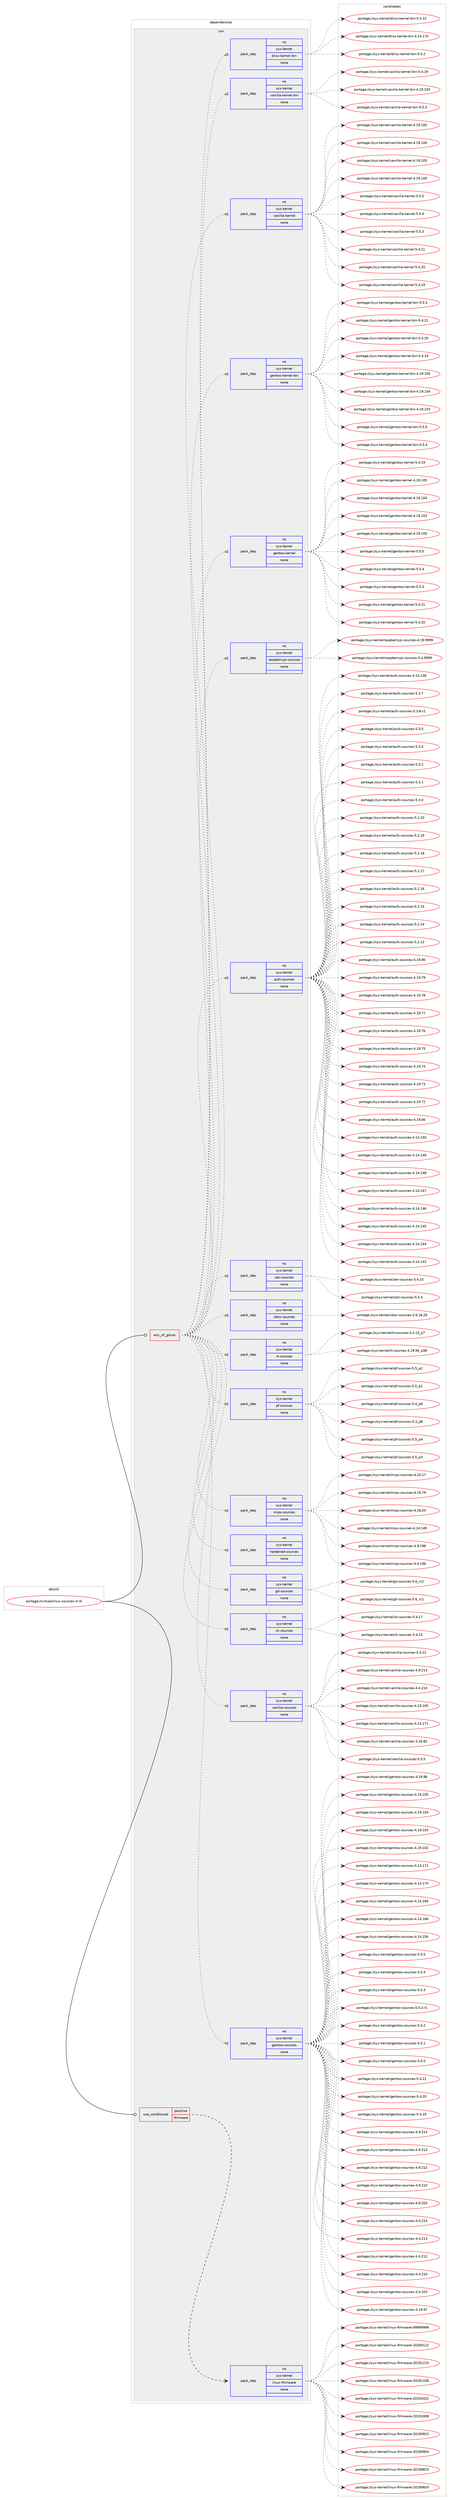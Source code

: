 digraph prolog {

# *************
# Graph options
# *************

newrank=true;
concentrate=true;
compound=true;
graph [rankdir=LR,fontname=Helvetica,fontsize=10,ranksep=1.5];#, ranksep=2.5, nodesep=0.2];
edge  [arrowhead=vee];
node  [fontname=Helvetica,fontsize=10];

# **********
# The ebuild
# **********

subgraph cluster_leftcol {
color=gray;
rank=same;
label=<<i>ebuild</i>>;
id [label="portage://virtual/linux-sources-3-r4", color=red, width=4, href="../virtual/linux-sources-3-r4.svg"];
}

# ****************
# The dependencies
# ****************

subgraph cluster_midcol {
color=gray;
label=<<i>dependencies</i>>;
subgraph cluster_compile {
fillcolor="#eeeeee";
style=filled;
label=<<i>compile</i>>;
}
subgraph cluster_compileandrun {
fillcolor="#eeeeee";
style=filled;
label=<<i>compile and run</i>>;
}
subgraph cluster_run {
fillcolor="#eeeeee";
style=filled;
label=<<i>run</i>>;
subgraph any616 {
dependency27497 [label=<<TABLE BORDER="0" CELLBORDER="1" CELLSPACING="0" CELLPADDING="4"><TR><TD CELLPADDING="10">any_of_group</TD></TR></TABLE>>, shape=none, color=red];subgraph pack22198 {
dependency27498 [label=<<TABLE BORDER="0" CELLBORDER="1" CELLSPACING="0" CELLPADDING="4" WIDTH="220"><TR><TD ROWSPAN="6" CELLPADDING="30">pack_dep</TD></TR><TR><TD WIDTH="110">no</TD></TR><TR><TD>sys-kernel</TD></TR><TR><TD>gentoo-sources</TD></TR><TR><TD>none</TD></TR><TR><TD></TD></TR></TABLE>>, shape=none, color=blue];
}
dependency27497:e -> dependency27498:w [weight=20,style="dotted",arrowhead="oinv"];
subgraph pack22199 {
dependency27499 [label=<<TABLE BORDER="0" CELLBORDER="1" CELLSPACING="0" CELLPADDING="4" WIDTH="220"><TR><TD ROWSPAN="6" CELLPADDING="30">pack_dep</TD></TR><TR><TD WIDTH="110">no</TD></TR><TR><TD>sys-kernel</TD></TR><TR><TD>vanilla-sources</TD></TR><TR><TD>none</TD></TR><TR><TD></TD></TR></TABLE>>, shape=none, color=blue];
}
dependency27497:e -> dependency27499:w [weight=20,style="dotted",arrowhead="oinv"];
subgraph pack22200 {
dependency27500 [label=<<TABLE BORDER="0" CELLBORDER="1" CELLSPACING="0" CELLPADDING="4" WIDTH="220"><TR><TD ROWSPAN="6" CELLPADDING="30">pack_dep</TD></TR><TR><TD WIDTH="110">no</TD></TR><TR><TD>sys-kernel</TD></TR><TR><TD>ck-sources</TD></TR><TR><TD>none</TD></TR><TR><TD></TD></TR></TABLE>>, shape=none, color=blue];
}
dependency27497:e -> dependency27500:w [weight=20,style="dotted",arrowhead="oinv"];
subgraph pack22201 {
dependency27501 [label=<<TABLE BORDER="0" CELLBORDER="1" CELLSPACING="0" CELLPADDING="4" WIDTH="220"><TR><TD ROWSPAN="6" CELLPADDING="30">pack_dep</TD></TR><TR><TD WIDTH="110">no</TD></TR><TR><TD>sys-kernel</TD></TR><TR><TD>git-sources</TD></TR><TR><TD>none</TD></TR><TR><TD></TD></TR></TABLE>>, shape=none, color=blue];
}
dependency27497:e -> dependency27501:w [weight=20,style="dotted",arrowhead="oinv"];
subgraph pack22202 {
dependency27502 [label=<<TABLE BORDER="0" CELLBORDER="1" CELLSPACING="0" CELLPADDING="4" WIDTH="220"><TR><TD ROWSPAN="6" CELLPADDING="30">pack_dep</TD></TR><TR><TD WIDTH="110">no</TD></TR><TR><TD>sys-kernel</TD></TR><TR><TD>hardened-sources</TD></TR><TR><TD>none</TD></TR><TR><TD></TD></TR></TABLE>>, shape=none, color=blue];
}
dependency27497:e -> dependency27502:w [weight=20,style="dotted",arrowhead="oinv"];
subgraph pack22203 {
dependency27503 [label=<<TABLE BORDER="0" CELLBORDER="1" CELLSPACING="0" CELLPADDING="4" WIDTH="220"><TR><TD ROWSPAN="6" CELLPADDING="30">pack_dep</TD></TR><TR><TD WIDTH="110">no</TD></TR><TR><TD>sys-kernel</TD></TR><TR><TD>mips-sources</TD></TR><TR><TD>none</TD></TR><TR><TD></TD></TR></TABLE>>, shape=none, color=blue];
}
dependency27497:e -> dependency27503:w [weight=20,style="dotted",arrowhead="oinv"];
subgraph pack22204 {
dependency27504 [label=<<TABLE BORDER="0" CELLBORDER="1" CELLSPACING="0" CELLPADDING="4" WIDTH="220"><TR><TD ROWSPAN="6" CELLPADDING="30">pack_dep</TD></TR><TR><TD WIDTH="110">no</TD></TR><TR><TD>sys-kernel</TD></TR><TR><TD>pf-sources</TD></TR><TR><TD>none</TD></TR><TR><TD></TD></TR></TABLE>>, shape=none, color=blue];
}
dependency27497:e -> dependency27504:w [weight=20,style="dotted",arrowhead="oinv"];
subgraph pack22205 {
dependency27505 [label=<<TABLE BORDER="0" CELLBORDER="1" CELLSPACING="0" CELLPADDING="4" WIDTH="220"><TR><TD ROWSPAN="6" CELLPADDING="30">pack_dep</TD></TR><TR><TD WIDTH="110">no</TD></TR><TR><TD>sys-kernel</TD></TR><TR><TD>rt-sources</TD></TR><TR><TD>none</TD></TR><TR><TD></TD></TR></TABLE>>, shape=none, color=blue];
}
dependency27497:e -> dependency27505:w [weight=20,style="dotted",arrowhead="oinv"];
subgraph pack22206 {
dependency27506 [label=<<TABLE BORDER="0" CELLBORDER="1" CELLSPACING="0" CELLPADDING="4" WIDTH="220"><TR><TD ROWSPAN="6" CELLPADDING="30">pack_dep</TD></TR><TR><TD WIDTH="110">no</TD></TR><TR><TD>sys-kernel</TD></TR><TR><TD>xbox-sources</TD></TR><TR><TD>none</TD></TR><TR><TD></TD></TR></TABLE>>, shape=none, color=blue];
}
dependency27497:e -> dependency27506:w [weight=20,style="dotted",arrowhead="oinv"];
subgraph pack22207 {
dependency27507 [label=<<TABLE BORDER="0" CELLBORDER="1" CELLSPACING="0" CELLPADDING="4" WIDTH="220"><TR><TD ROWSPAN="6" CELLPADDING="30">pack_dep</TD></TR><TR><TD WIDTH="110">no</TD></TR><TR><TD>sys-kernel</TD></TR><TR><TD>zen-sources</TD></TR><TR><TD>none</TD></TR><TR><TD></TD></TR></TABLE>>, shape=none, color=blue];
}
dependency27497:e -> dependency27507:w [weight=20,style="dotted",arrowhead="oinv"];
subgraph pack22208 {
dependency27508 [label=<<TABLE BORDER="0" CELLBORDER="1" CELLSPACING="0" CELLPADDING="4" WIDTH="220"><TR><TD ROWSPAN="6" CELLPADDING="30">pack_dep</TD></TR><TR><TD WIDTH="110">no</TD></TR><TR><TD>sys-kernel</TD></TR><TR><TD>aufs-sources</TD></TR><TR><TD>none</TD></TR><TR><TD></TD></TR></TABLE>>, shape=none, color=blue];
}
dependency27497:e -> dependency27508:w [weight=20,style="dotted",arrowhead="oinv"];
subgraph pack22209 {
dependency27509 [label=<<TABLE BORDER="0" CELLBORDER="1" CELLSPACING="0" CELLPADDING="4" WIDTH="220"><TR><TD ROWSPAN="6" CELLPADDING="30">pack_dep</TD></TR><TR><TD WIDTH="110">no</TD></TR><TR><TD>sys-kernel</TD></TR><TR><TD>raspberrypi-sources</TD></TR><TR><TD>none</TD></TR><TR><TD></TD></TR></TABLE>>, shape=none, color=blue];
}
dependency27497:e -> dependency27509:w [weight=20,style="dotted",arrowhead="oinv"];
subgraph pack22210 {
dependency27510 [label=<<TABLE BORDER="0" CELLBORDER="1" CELLSPACING="0" CELLPADDING="4" WIDTH="220"><TR><TD ROWSPAN="6" CELLPADDING="30">pack_dep</TD></TR><TR><TD WIDTH="110">no</TD></TR><TR><TD>sys-kernel</TD></TR><TR><TD>gentoo-kernel</TD></TR><TR><TD>none</TD></TR><TR><TD></TD></TR></TABLE>>, shape=none, color=blue];
}
dependency27497:e -> dependency27510:w [weight=20,style="dotted",arrowhead="oinv"];
subgraph pack22211 {
dependency27511 [label=<<TABLE BORDER="0" CELLBORDER="1" CELLSPACING="0" CELLPADDING="4" WIDTH="220"><TR><TD ROWSPAN="6" CELLPADDING="30">pack_dep</TD></TR><TR><TD WIDTH="110">no</TD></TR><TR><TD>sys-kernel</TD></TR><TR><TD>gentoo-kernel-bin</TD></TR><TR><TD>none</TD></TR><TR><TD></TD></TR></TABLE>>, shape=none, color=blue];
}
dependency27497:e -> dependency27511:w [weight=20,style="dotted",arrowhead="oinv"];
subgraph pack22212 {
dependency27512 [label=<<TABLE BORDER="0" CELLBORDER="1" CELLSPACING="0" CELLPADDING="4" WIDTH="220"><TR><TD ROWSPAN="6" CELLPADDING="30">pack_dep</TD></TR><TR><TD WIDTH="110">no</TD></TR><TR><TD>sys-kernel</TD></TR><TR><TD>vanilla-kernel</TD></TR><TR><TD>none</TD></TR><TR><TD></TD></TR></TABLE>>, shape=none, color=blue];
}
dependency27497:e -> dependency27512:w [weight=20,style="dotted",arrowhead="oinv"];
subgraph pack22213 {
dependency27513 [label=<<TABLE BORDER="0" CELLBORDER="1" CELLSPACING="0" CELLPADDING="4" WIDTH="220"><TR><TD ROWSPAN="6" CELLPADDING="30">pack_dep</TD></TR><TR><TD WIDTH="110">no</TD></TR><TR><TD>sys-kernel</TD></TR><TR><TD>vanilla-kernel-bin</TD></TR><TR><TD>none</TD></TR><TR><TD></TD></TR></TABLE>>, shape=none, color=blue];
}
dependency27497:e -> dependency27513:w [weight=20,style="dotted",arrowhead="oinv"];
subgraph pack22214 {
dependency27514 [label=<<TABLE BORDER="0" CELLBORDER="1" CELLSPACING="0" CELLPADDING="4" WIDTH="220"><TR><TD ROWSPAN="6" CELLPADDING="30">pack_dep</TD></TR><TR><TD WIDTH="110">no</TD></TR><TR><TD>sys-kernel</TD></TR><TR><TD>bliss-kernel-bin</TD></TR><TR><TD>none</TD></TR><TR><TD></TD></TR></TABLE>>, shape=none, color=blue];
}
dependency27497:e -> dependency27514:w [weight=20,style="dotted",arrowhead="oinv"];
}
id:e -> dependency27497:w [weight=20,style="solid",arrowhead="odot"];
subgraph cond4666 {
dependency27515 [label=<<TABLE BORDER="0" CELLBORDER="1" CELLSPACING="0" CELLPADDING="4"><TR><TD ROWSPAN="3" CELLPADDING="10">use_conditional</TD></TR><TR><TD>positive</TD></TR><TR><TD>firmware</TD></TR></TABLE>>, shape=none, color=red];
subgraph pack22215 {
dependency27516 [label=<<TABLE BORDER="0" CELLBORDER="1" CELLSPACING="0" CELLPADDING="4" WIDTH="220"><TR><TD ROWSPAN="6" CELLPADDING="30">pack_dep</TD></TR><TR><TD WIDTH="110">no</TD></TR><TR><TD>sys-kernel</TD></TR><TR><TD>linux-firmware</TD></TR><TR><TD>none</TD></TR><TR><TD></TD></TR></TABLE>>, shape=none, color=blue];
}
dependency27515:e -> dependency27516:w [weight=20,style="dashed",arrowhead="vee"];
}
id:e -> dependency27515:w [weight=20,style="solid",arrowhead="odot"];
}
}

# **************
# The candidates
# **************

subgraph cluster_choices {
rank=same;
color=gray;
label=<<i>candidates</i>>;

subgraph choice22198 {
color=black;
nodesep=1;
choice11512111545107101114110101108471031011101161111114511511111711499101115455346534653 [label="portage://sys-kernel/gentoo-sources-5.5.5", color=red, width=4,href="../sys-kernel/gentoo-sources-5.5.5.svg"];
choice11512111545107101114110101108471031011101161111114511511111711499101115455346534652 [label="portage://sys-kernel/gentoo-sources-5.5.4", color=red, width=4,href="../sys-kernel/gentoo-sources-5.5.4.svg"];
choice11512111545107101114110101108471031011101161111114511511111711499101115455346534651 [label="portage://sys-kernel/gentoo-sources-5.5.3", color=red, width=4,href="../sys-kernel/gentoo-sources-5.5.3.svg"];
choice115121115451071011141101011084710310111011611111145115111117114991011154553465346504511449 [label="portage://sys-kernel/gentoo-sources-5.5.2-r1", color=red, width=4,href="../sys-kernel/gentoo-sources-5.5.2-r1.svg"];
choice11512111545107101114110101108471031011101161111114511511111711499101115455346534650 [label="portage://sys-kernel/gentoo-sources-5.5.2", color=red, width=4,href="../sys-kernel/gentoo-sources-5.5.2.svg"];
choice11512111545107101114110101108471031011101161111114511511111711499101115455346534649 [label="portage://sys-kernel/gentoo-sources-5.5.1", color=red, width=4,href="../sys-kernel/gentoo-sources-5.5.1.svg"];
choice11512111545107101114110101108471031011101161111114511511111711499101115455346534648 [label="portage://sys-kernel/gentoo-sources-5.5.0", color=red, width=4,href="../sys-kernel/gentoo-sources-5.5.0.svg"];
choice1151211154510710111411010110847103101110116111111451151111171149910111545534652465049 [label="portage://sys-kernel/gentoo-sources-5.4.21", color=red, width=4,href="../sys-kernel/gentoo-sources-5.4.21.svg"];
choice1151211154510710111411010110847103101110116111111451151111171149910111545534652465048 [label="portage://sys-kernel/gentoo-sources-5.4.20", color=red, width=4,href="../sys-kernel/gentoo-sources-5.4.20.svg"];
choice1151211154510710111411010110847103101110116111111451151111171149910111545534652464957 [label="portage://sys-kernel/gentoo-sources-5.4.19", color=red, width=4,href="../sys-kernel/gentoo-sources-5.4.19.svg"];
choice115121115451071011141101011084710310111011611111145115111117114991011154552465746504952 [label="portage://sys-kernel/gentoo-sources-4.9.214", color=red, width=4,href="../sys-kernel/gentoo-sources-4.9.214.svg"];
choice115121115451071011141101011084710310111011611111145115111117114991011154552465746504951 [label="portage://sys-kernel/gentoo-sources-4.9.213", color=red, width=4,href="../sys-kernel/gentoo-sources-4.9.213.svg"];
choice115121115451071011141101011084710310111011611111145115111117114991011154552465746504950 [label="portage://sys-kernel/gentoo-sources-4.9.212", color=red, width=4,href="../sys-kernel/gentoo-sources-4.9.212.svg"];
choice115121115451071011141101011084710310111011611111145115111117114991011154552465746504948 [label="portage://sys-kernel/gentoo-sources-4.9.210", color=red, width=4,href="../sys-kernel/gentoo-sources-4.9.210.svg"];
choice115121115451071011141101011084710310111011611111145115111117114991011154552465746504851 [label="portage://sys-kernel/gentoo-sources-4.9.203", color=red, width=4,href="../sys-kernel/gentoo-sources-4.9.203.svg"];
choice115121115451071011141101011084710310111011611111145115111117114991011154552465246504952 [label="portage://sys-kernel/gentoo-sources-4.4.214", color=red, width=4,href="../sys-kernel/gentoo-sources-4.4.214.svg"];
choice115121115451071011141101011084710310111011611111145115111117114991011154552465246504951 [label="portage://sys-kernel/gentoo-sources-4.4.213", color=red, width=4,href="../sys-kernel/gentoo-sources-4.4.213.svg"];
choice115121115451071011141101011084710310111011611111145115111117114991011154552465246504950 [label="portage://sys-kernel/gentoo-sources-4.4.212", color=red, width=4,href="../sys-kernel/gentoo-sources-4.4.212.svg"];
choice115121115451071011141101011084710310111011611111145115111117114991011154552465246504948 [label="portage://sys-kernel/gentoo-sources-4.4.210", color=red, width=4,href="../sys-kernel/gentoo-sources-4.4.210.svg"];
choice115121115451071011141101011084710310111011611111145115111117114991011154552465246504851 [label="portage://sys-kernel/gentoo-sources-4.4.203", color=red, width=4,href="../sys-kernel/gentoo-sources-4.4.203.svg"];
choice115121115451071011141101011084710310111011611111145115111117114991011154552464957465755 [label="portage://sys-kernel/gentoo-sources-4.19.97", color=red, width=4,href="../sys-kernel/gentoo-sources-4.19.97.svg"];
choice115121115451071011141101011084710310111011611111145115111117114991011154552464957465654 [label="portage://sys-kernel/gentoo-sources-4.19.86", color=red, width=4,href="../sys-kernel/gentoo-sources-4.19.86.svg"];
choice11512111545107101114110101108471031011101161111114511511111711499101115455246495746494853 [label="portage://sys-kernel/gentoo-sources-4.19.105", color=red, width=4,href="../sys-kernel/gentoo-sources-4.19.105.svg"];
choice11512111545107101114110101108471031011101161111114511511111711499101115455246495746494852 [label="portage://sys-kernel/gentoo-sources-4.19.104", color=red, width=4,href="../sys-kernel/gentoo-sources-4.19.104.svg"];
choice11512111545107101114110101108471031011101161111114511511111711499101115455246495746494851 [label="portage://sys-kernel/gentoo-sources-4.19.103", color=red, width=4,href="../sys-kernel/gentoo-sources-4.19.103.svg"];
choice11512111545107101114110101108471031011101161111114511511111711499101115455246495746494850 [label="portage://sys-kernel/gentoo-sources-4.19.102", color=red, width=4,href="../sys-kernel/gentoo-sources-4.19.102.svg"];
choice11512111545107101114110101108471031011101161111114511511111711499101115455246495246495549 [label="portage://sys-kernel/gentoo-sources-4.14.171", color=red, width=4,href="../sys-kernel/gentoo-sources-4.14.171.svg"];
choice11512111545107101114110101108471031011101161111114511511111711499101115455246495246495548 [label="portage://sys-kernel/gentoo-sources-4.14.170", color=red, width=4,href="../sys-kernel/gentoo-sources-4.14.170.svg"];
choice11512111545107101114110101108471031011101161111114511511111711499101115455246495246495457 [label="portage://sys-kernel/gentoo-sources-4.14.169", color=red, width=4,href="../sys-kernel/gentoo-sources-4.14.169.svg"];
choice11512111545107101114110101108471031011101161111114511511111711499101115455246495246495454 [label="portage://sys-kernel/gentoo-sources-4.14.166", color=red, width=4,href="../sys-kernel/gentoo-sources-4.14.166.svg"];
choice11512111545107101114110101108471031011101161111114511511111711499101115455246495246495354 [label="portage://sys-kernel/gentoo-sources-4.14.156", color=red, width=4,href="../sys-kernel/gentoo-sources-4.14.156.svg"];
dependency27498:e -> choice11512111545107101114110101108471031011101161111114511511111711499101115455346534653:w [style=dotted,weight="100"];
dependency27498:e -> choice11512111545107101114110101108471031011101161111114511511111711499101115455346534652:w [style=dotted,weight="100"];
dependency27498:e -> choice11512111545107101114110101108471031011101161111114511511111711499101115455346534651:w [style=dotted,weight="100"];
dependency27498:e -> choice115121115451071011141101011084710310111011611111145115111117114991011154553465346504511449:w [style=dotted,weight="100"];
dependency27498:e -> choice11512111545107101114110101108471031011101161111114511511111711499101115455346534650:w [style=dotted,weight="100"];
dependency27498:e -> choice11512111545107101114110101108471031011101161111114511511111711499101115455346534649:w [style=dotted,weight="100"];
dependency27498:e -> choice11512111545107101114110101108471031011101161111114511511111711499101115455346534648:w [style=dotted,weight="100"];
dependency27498:e -> choice1151211154510710111411010110847103101110116111111451151111171149910111545534652465049:w [style=dotted,weight="100"];
dependency27498:e -> choice1151211154510710111411010110847103101110116111111451151111171149910111545534652465048:w [style=dotted,weight="100"];
dependency27498:e -> choice1151211154510710111411010110847103101110116111111451151111171149910111545534652464957:w [style=dotted,weight="100"];
dependency27498:e -> choice115121115451071011141101011084710310111011611111145115111117114991011154552465746504952:w [style=dotted,weight="100"];
dependency27498:e -> choice115121115451071011141101011084710310111011611111145115111117114991011154552465746504951:w [style=dotted,weight="100"];
dependency27498:e -> choice115121115451071011141101011084710310111011611111145115111117114991011154552465746504950:w [style=dotted,weight="100"];
dependency27498:e -> choice115121115451071011141101011084710310111011611111145115111117114991011154552465746504948:w [style=dotted,weight="100"];
dependency27498:e -> choice115121115451071011141101011084710310111011611111145115111117114991011154552465746504851:w [style=dotted,weight="100"];
dependency27498:e -> choice115121115451071011141101011084710310111011611111145115111117114991011154552465246504952:w [style=dotted,weight="100"];
dependency27498:e -> choice115121115451071011141101011084710310111011611111145115111117114991011154552465246504951:w [style=dotted,weight="100"];
dependency27498:e -> choice115121115451071011141101011084710310111011611111145115111117114991011154552465246504950:w [style=dotted,weight="100"];
dependency27498:e -> choice115121115451071011141101011084710310111011611111145115111117114991011154552465246504948:w [style=dotted,weight="100"];
dependency27498:e -> choice115121115451071011141101011084710310111011611111145115111117114991011154552465246504851:w [style=dotted,weight="100"];
dependency27498:e -> choice115121115451071011141101011084710310111011611111145115111117114991011154552464957465755:w [style=dotted,weight="100"];
dependency27498:e -> choice115121115451071011141101011084710310111011611111145115111117114991011154552464957465654:w [style=dotted,weight="100"];
dependency27498:e -> choice11512111545107101114110101108471031011101161111114511511111711499101115455246495746494853:w [style=dotted,weight="100"];
dependency27498:e -> choice11512111545107101114110101108471031011101161111114511511111711499101115455246495746494852:w [style=dotted,weight="100"];
dependency27498:e -> choice11512111545107101114110101108471031011101161111114511511111711499101115455246495746494851:w [style=dotted,weight="100"];
dependency27498:e -> choice11512111545107101114110101108471031011101161111114511511111711499101115455246495746494850:w [style=dotted,weight="100"];
dependency27498:e -> choice11512111545107101114110101108471031011101161111114511511111711499101115455246495246495549:w [style=dotted,weight="100"];
dependency27498:e -> choice11512111545107101114110101108471031011101161111114511511111711499101115455246495246495548:w [style=dotted,weight="100"];
dependency27498:e -> choice11512111545107101114110101108471031011101161111114511511111711499101115455246495246495457:w [style=dotted,weight="100"];
dependency27498:e -> choice11512111545107101114110101108471031011101161111114511511111711499101115455246495246495454:w [style=dotted,weight="100"];
dependency27498:e -> choice11512111545107101114110101108471031011101161111114511511111711499101115455246495246495354:w [style=dotted,weight="100"];
}
subgraph choice22199 {
color=black;
nodesep=1;
choice115121115451071011141101011084711897110105108108974511511111711499101115455346534653 [label="portage://sys-kernel/vanilla-sources-5.5.5", color=red, width=4,href="../sys-kernel/vanilla-sources-5.5.5.svg"];
choice11512111545107101114110101108471189711010510810897451151111171149910111545534652465049 [label="portage://sys-kernel/vanilla-sources-5.4.21", color=red, width=4,href="../sys-kernel/vanilla-sources-5.4.21.svg"];
choice1151211154510710111411010110847118971101051081089745115111117114991011154552465746504952 [label="portage://sys-kernel/vanilla-sources-4.9.214", color=red, width=4,href="../sys-kernel/vanilla-sources-4.9.214.svg"];
choice1151211154510710111411010110847118971101051081089745115111117114991011154552465246504952 [label="portage://sys-kernel/vanilla-sources-4.4.214", color=red, width=4,href="../sys-kernel/vanilla-sources-4.4.214.svg"];
choice115121115451071011141101011084711897110105108108974511511111711499101115455246495746494853 [label="portage://sys-kernel/vanilla-sources-4.19.105", color=red, width=4,href="../sys-kernel/vanilla-sources-4.19.105.svg"];
choice115121115451071011141101011084711897110105108108974511511111711499101115455246495246495549 [label="portage://sys-kernel/vanilla-sources-4.14.171", color=red, width=4,href="../sys-kernel/vanilla-sources-4.14.171.svg"];
choice1151211154510710111411010110847118971101051081089745115111117114991011154551464954465650 [label="portage://sys-kernel/vanilla-sources-3.16.82", color=red, width=4,href="../sys-kernel/vanilla-sources-3.16.82.svg"];
dependency27499:e -> choice115121115451071011141101011084711897110105108108974511511111711499101115455346534653:w [style=dotted,weight="100"];
dependency27499:e -> choice11512111545107101114110101108471189711010510810897451151111171149910111545534652465049:w [style=dotted,weight="100"];
dependency27499:e -> choice1151211154510710111411010110847118971101051081089745115111117114991011154552465746504952:w [style=dotted,weight="100"];
dependency27499:e -> choice1151211154510710111411010110847118971101051081089745115111117114991011154552465246504952:w [style=dotted,weight="100"];
dependency27499:e -> choice115121115451071011141101011084711897110105108108974511511111711499101115455246495746494853:w [style=dotted,weight="100"];
dependency27499:e -> choice115121115451071011141101011084711897110105108108974511511111711499101115455246495246495549:w [style=dotted,weight="100"];
dependency27499:e -> choice1151211154510710111411010110847118971101051081089745115111117114991011154551464954465650:w [style=dotted,weight="100"];
}
subgraph choice22200 {
color=black;
nodesep=1;
choice115121115451071011141101011084799107451151111171149910111545534652464955 [label="portage://sys-kernel/ck-sources-5.4.17", color=red, width=4,href="../sys-kernel/ck-sources-5.4.17.svg"];
choice115121115451071011141101011084799107451151111171149910111545534652464953 [label="portage://sys-kernel/ck-sources-5.4.15", color=red, width=4,href="../sys-kernel/ck-sources-5.4.15.svg"];
dependency27500:e -> choice115121115451071011141101011084799107451151111171149910111545534652464955:w [style=dotted,weight="100"];
dependency27500:e -> choice115121115451071011141101011084799107451151111171149910111545534652464953:w [style=dotted,weight="100"];
}
subgraph choice22201 {
color=black;
nodesep=1;
choice1151211154510710111411010110847103105116451151111171149910111545534654951149950 [label="portage://sys-kernel/git-sources-5.6_rc2", color=red, width=4,href="../sys-kernel/git-sources-5.6_rc2.svg"];
choice1151211154510710111411010110847103105116451151111171149910111545534654951149949 [label="portage://sys-kernel/git-sources-5.6_rc1", color=red, width=4,href="../sys-kernel/git-sources-5.6_rc1.svg"];
dependency27501:e -> choice1151211154510710111411010110847103105116451151111171149910111545534654951149950:w [style=dotted,weight="100"];
dependency27501:e -> choice1151211154510710111411010110847103105116451151111171149910111545534654951149949:w [style=dotted,weight="100"];
}
subgraph choice22202 {
color=black;
nodesep=1;
}
subgraph choice22203 {
color=black;
nodesep=1;
choice115121115451071011141101011084710910511211545115111117114991011154552465746495754 [label="portage://sys-kernel/mips-sources-4.9.196", color=red, width=4,href="../sys-kernel/mips-sources-4.9.196.svg"];
choice115121115451071011141101011084710910511211545115111117114991011154552465246495754 [label="portage://sys-kernel/mips-sources-4.4.196", color=red, width=4,href="../sys-kernel/mips-sources-4.4.196.svg"];
choice115121115451071011141101011084710910511211545115111117114991011154552465048464955 [label="portage://sys-kernel/mips-sources-4.20.17", color=red, width=4,href="../sys-kernel/mips-sources-4.20.17.svg"];
choice115121115451071011141101011084710910511211545115111117114991011154552464957465557 [label="portage://sys-kernel/mips-sources-4.19.79", color=red, width=4,href="../sys-kernel/mips-sources-4.19.79.svg"];
choice115121115451071011141101011084710910511211545115111117114991011154552464956465048 [label="portage://sys-kernel/mips-sources-4.18.20", color=red, width=4,href="../sys-kernel/mips-sources-4.18.20.svg"];
choice11512111545107101114110101108471091051121154511511111711499101115455246495246495257 [label="portage://sys-kernel/mips-sources-4.14.149", color=red, width=4,href="../sys-kernel/mips-sources-4.14.149.svg"];
dependency27503:e -> choice115121115451071011141101011084710910511211545115111117114991011154552465746495754:w [style=dotted,weight="100"];
dependency27503:e -> choice115121115451071011141101011084710910511211545115111117114991011154552465246495754:w [style=dotted,weight="100"];
dependency27503:e -> choice115121115451071011141101011084710910511211545115111117114991011154552465048464955:w [style=dotted,weight="100"];
dependency27503:e -> choice115121115451071011141101011084710910511211545115111117114991011154552464957465557:w [style=dotted,weight="100"];
dependency27503:e -> choice115121115451071011141101011084710910511211545115111117114991011154552464956465048:w [style=dotted,weight="100"];
dependency27503:e -> choice11512111545107101114110101108471091051121154511511111711499101115455246495246495257:w [style=dotted,weight="100"];
}
subgraph choice22204 {
color=black;
nodesep=1;
choice11512111545107101114110101108471121024511511111711499101115455346539511252 [label="portage://sys-kernel/pf-sources-5.5_p4", color=red, width=4,href="../sys-kernel/pf-sources-5.5_p4.svg"];
choice11512111545107101114110101108471121024511511111711499101115455346539511251 [label="portage://sys-kernel/pf-sources-5.5_p3", color=red, width=4,href="../sys-kernel/pf-sources-5.5_p3.svg"];
choice11512111545107101114110101108471121024511511111711499101115455346539511250 [label="portage://sys-kernel/pf-sources-5.5_p2", color=red, width=4,href="../sys-kernel/pf-sources-5.5_p2.svg"];
choice11512111545107101114110101108471121024511511111711499101115455346539511249 [label="portage://sys-kernel/pf-sources-5.5_p1", color=red, width=4,href="../sys-kernel/pf-sources-5.5_p1.svg"];
choice11512111545107101114110101108471121024511511111711499101115455346529511254 [label="portage://sys-kernel/pf-sources-5.4_p6", color=red, width=4,href="../sys-kernel/pf-sources-5.4_p6.svg"];
choice11512111545107101114110101108471121024511511111711499101115455346519511256 [label="portage://sys-kernel/pf-sources-5.3_p8", color=red, width=4,href="../sys-kernel/pf-sources-5.3_p8.svg"];
dependency27504:e -> choice11512111545107101114110101108471121024511511111711499101115455346539511252:w [style=dotted,weight="100"];
dependency27504:e -> choice11512111545107101114110101108471121024511511111711499101115455346539511251:w [style=dotted,weight="100"];
dependency27504:e -> choice11512111545107101114110101108471121024511511111711499101115455346539511250:w [style=dotted,weight="100"];
dependency27504:e -> choice11512111545107101114110101108471121024511511111711499101115455346539511249:w [style=dotted,weight="100"];
dependency27504:e -> choice11512111545107101114110101108471121024511511111711499101115455346529511254:w [style=dotted,weight="100"];
dependency27504:e -> choice11512111545107101114110101108471121024511511111711499101115455346519511256:w [style=dotted,weight="100"];
}
subgraph choice22205 {
color=black;
nodesep=1;
choice11512111545107101114110101108471141164511511111711499101115455346524649519511255 [label="portage://sys-kernel/rt-sources-5.4.13_p7", color=red, width=4,href="../sys-kernel/rt-sources-5.4.13_p7.svg"];
choice115121115451071011141101011084711411645115111117114991011154552464957465752951125156 [label="portage://sys-kernel/rt-sources-4.19.94_p38", color=red, width=4,href="../sys-kernel/rt-sources-4.19.94_p38.svg"];
dependency27505:e -> choice11512111545107101114110101108471141164511511111711499101115455346524649519511255:w [style=dotted,weight="100"];
dependency27505:e -> choice115121115451071011141101011084711411645115111117114991011154552464957465752951125156:w [style=dotted,weight="100"];
}
subgraph choice22206 {
color=black;
nodesep=1;
choice115121115451071011141101011084712098111120451151111171149910111545504654464954465054 [label="portage://sys-kernel/xbox-sources-2.6.16.26", color=red, width=4,href="../sys-kernel/xbox-sources-2.6.16.26.svg"];
dependency27506:e -> choice115121115451071011141101011084712098111120451151111171149910111545504654464954465054:w [style=dotted,weight="100"];
}
subgraph choice22207 {
color=black;
nodesep=1;
choice11512111545107101114110101108471221011104511511111711499101115455346534652 [label="portage://sys-kernel/zen-sources-5.5.4", color=red, width=4,href="../sys-kernel/zen-sources-5.5.4.svg"];
choice1151211154510710111411010110847122101110451151111171149910111545534652464953 [label="portage://sys-kernel/zen-sources-5.4.15", color=red, width=4,href="../sys-kernel/zen-sources-5.4.15.svg"];
dependency27507:e -> choice11512111545107101114110101108471221011104511511111711499101115455346534652:w [style=dotted,weight="100"];
dependency27507:e -> choice1151211154510710111411010110847122101110451151111171149910111545534652464953:w [style=dotted,weight="100"];
}
subgraph choice22208 {
color=black;
nodesep=1;
choice1151211154510710111411010110847971171021154511511111711499101115455346514655 [label="portage://sys-kernel/aufs-sources-5.3.7", color=red, width=4,href="../sys-kernel/aufs-sources-5.3.7.svg"];
choice11512111545107101114110101108479711710211545115111117114991011154553465146544511449 [label="portage://sys-kernel/aufs-sources-5.3.6-r1", color=red, width=4,href="../sys-kernel/aufs-sources-5.3.6-r1.svg"];
choice1151211154510710111411010110847971171021154511511111711499101115455346514653 [label="portage://sys-kernel/aufs-sources-5.3.5", color=red, width=4,href="../sys-kernel/aufs-sources-5.3.5.svg"];
choice1151211154510710111411010110847971171021154511511111711499101115455346514652 [label="portage://sys-kernel/aufs-sources-5.3.4", color=red, width=4,href="../sys-kernel/aufs-sources-5.3.4.svg"];
choice1151211154510710111411010110847971171021154511511111711499101115455346514650 [label="portage://sys-kernel/aufs-sources-5.3.2", color=red, width=4,href="../sys-kernel/aufs-sources-5.3.2.svg"];
choice1151211154510710111411010110847971171021154511511111711499101115455346514649 [label="portage://sys-kernel/aufs-sources-5.3.1", color=red, width=4,href="../sys-kernel/aufs-sources-5.3.1.svg"];
choice1151211154510710111411010110847971171021154511511111711499101115455346514648 [label="portage://sys-kernel/aufs-sources-5.3.0", color=red, width=4,href="../sys-kernel/aufs-sources-5.3.0.svg"];
choice115121115451071011141101011084797117102115451151111171149910111545534650465048 [label="portage://sys-kernel/aufs-sources-5.2.20", color=red, width=4,href="../sys-kernel/aufs-sources-5.2.20.svg"];
choice115121115451071011141101011084797117102115451151111171149910111545534650464957 [label="portage://sys-kernel/aufs-sources-5.2.19", color=red, width=4,href="../sys-kernel/aufs-sources-5.2.19.svg"];
choice115121115451071011141101011084797117102115451151111171149910111545534650464956 [label="portage://sys-kernel/aufs-sources-5.2.18", color=red, width=4,href="../sys-kernel/aufs-sources-5.2.18.svg"];
choice115121115451071011141101011084797117102115451151111171149910111545534650464955 [label="portage://sys-kernel/aufs-sources-5.2.17", color=red, width=4,href="../sys-kernel/aufs-sources-5.2.17.svg"];
choice115121115451071011141101011084797117102115451151111171149910111545534650464954 [label="portage://sys-kernel/aufs-sources-5.2.16", color=red, width=4,href="../sys-kernel/aufs-sources-5.2.16.svg"];
choice115121115451071011141101011084797117102115451151111171149910111545534650464953 [label="portage://sys-kernel/aufs-sources-5.2.15", color=red, width=4,href="../sys-kernel/aufs-sources-5.2.15.svg"];
choice115121115451071011141101011084797117102115451151111171149910111545534650464952 [label="portage://sys-kernel/aufs-sources-5.2.14", color=red, width=4,href="../sys-kernel/aufs-sources-5.2.14.svg"];
choice115121115451071011141101011084797117102115451151111171149910111545534650464951 [label="portage://sys-kernel/aufs-sources-5.2.13", color=red, width=4,href="../sys-kernel/aufs-sources-5.2.13.svg"];
choice11512111545107101114110101108479711710211545115111117114991011154552464957465648 [label="portage://sys-kernel/aufs-sources-4.19.80", color=red, width=4,href="../sys-kernel/aufs-sources-4.19.80.svg"];
choice11512111545107101114110101108479711710211545115111117114991011154552464957465557 [label="portage://sys-kernel/aufs-sources-4.19.79", color=red, width=4,href="../sys-kernel/aufs-sources-4.19.79.svg"];
choice11512111545107101114110101108479711710211545115111117114991011154552464957465556 [label="portage://sys-kernel/aufs-sources-4.19.78", color=red, width=4,href="../sys-kernel/aufs-sources-4.19.78.svg"];
choice11512111545107101114110101108479711710211545115111117114991011154552464957465555 [label="portage://sys-kernel/aufs-sources-4.19.77", color=red, width=4,href="../sys-kernel/aufs-sources-4.19.77.svg"];
choice11512111545107101114110101108479711710211545115111117114991011154552464957465554 [label="portage://sys-kernel/aufs-sources-4.19.76", color=red, width=4,href="../sys-kernel/aufs-sources-4.19.76.svg"];
choice11512111545107101114110101108479711710211545115111117114991011154552464957465553 [label="portage://sys-kernel/aufs-sources-4.19.75", color=red, width=4,href="../sys-kernel/aufs-sources-4.19.75.svg"];
choice11512111545107101114110101108479711710211545115111117114991011154552464957465552 [label="portage://sys-kernel/aufs-sources-4.19.74", color=red, width=4,href="../sys-kernel/aufs-sources-4.19.74.svg"];
choice11512111545107101114110101108479711710211545115111117114991011154552464957465551 [label="portage://sys-kernel/aufs-sources-4.19.73", color=red, width=4,href="../sys-kernel/aufs-sources-4.19.73.svg"];
choice11512111545107101114110101108479711710211545115111117114991011154552464957465550 [label="portage://sys-kernel/aufs-sources-4.19.72", color=red, width=4,href="../sys-kernel/aufs-sources-4.19.72.svg"];
choice11512111545107101114110101108479711710211545115111117114991011154552464957465454 [label="portage://sys-kernel/aufs-sources-4.19.66", color=red, width=4,href="../sys-kernel/aufs-sources-4.19.66.svg"];
choice1151211154510710111411010110847971171021154511511111711499101115455246495246495348 [label="portage://sys-kernel/aufs-sources-4.14.150", color=red, width=4,href="../sys-kernel/aufs-sources-4.14.150.svg"];
choice1151211154510710111411010110847971171021154511511111711499101115455246495246495257 [label="portage://sys-kernel/aufs-sources-4.14.149", color=red, width=4,href="../sys-kernel/aufs-sources-4.14.149.svg"];
choice1151211154510710111411010110847971171021154511511111711499101115455246495246495256 [label="portage://sys-kernel/aufs-sources-4.14.148", color=red, width=4,href="../sys-kernel/aufs-sources-4.14.148.svg"];
choice1151211154510710111411010110847971171021154511511111711499101115455246495246495255 [label="portage://sys-kernel/aufs-sources-4.14.147", color=red, width=4,href="../sys-kernel/aufs-sources-4.14.147.svg"];
choice1151211154510710111411010110847971171021154511511111711499101115455246495246495254 [label="portage://sys-kernel/aufs-sources-4.14.146", color=red, width=4,href="../sys-kernel/aufs-sources-4.14.146.svg"];
choice1151211154510710111411010110847971171021154511511111711499101115455246495246495253 [label="portage://sys-kernel/aufs-sources-4.14.145", color=red, width=4,href="../sys-kernel/aufs-sources-4.14.145.svg"];
choice1151211154510710111411010110847971171021154511511111711499101115455246495246495252 [label="portage://sys-kernel/aufs-sources-4.14.144", color=red, width=4,href="../sys-kernel/aufs-sources-4.14.144.svg"];
choice1151211154510710111411010110847971171021154511511111711499101115455246495246495251 [label="portage://sys-kernel/aufs-sources-4.14.143", color=red, width=4,href="../sys-kernel/aufs-sources-4.14.143.svg"];
choice1151211154510710111411010110847971171021154511511111711499101115455246495246495156 [label="portage://sys-kernel/aufs-sources-4.14.138", color=red, width=4,href="../sys-kernel/aufs-sources-4.14.138.svg"];
dependency27508:e -> choice1151211154510710111411010110847971171021154511511111711499101115455346514655:w [style=dotted,weight="100"];
dependency27508:e -> choice11512111545107101114110101108479711710211545115111117114991011154553465146544511449:w [style=dotted,weight="100"];
dependency27508:e -> choice1151211154510710111411010110847971171021154511511111711499101115455346514653:w [style=dotted,weight="100"];
dependency27508:e -> choice1151211154510710111411010110847971171021154511511111711499101115455346514652:w [style=dotted,weight="100"];
dependency27508:e -> choice1151211154510710111411010110847971171021154511511111711499101115455346514650:w [style=dotted,weight="100"];
dependency27508:e -> choice1151211154510710111411010110847971171021154511511111711499101115455346514649:w [style=dotted,weight="100"];
dependency27508:e -> choice1151211154510710111411010110847971171021154511511111711499101115455346514648:w [style=dotted,weight="100"];
dependency27508:e -> choice115121115451071011141101011084797117102115451151111171149910111545534650465048:w [style=dotted,weight="100"];
dependency27508:e -> choice115121115451071011141101011084797117102115451151111171149910111545534650464957:w [style=dotted,weight="100"];
dependency27508:e -> choice115121115451071011141101011084797117102115451151111171149910111545534650464956:w [style=dotted,weight="100"];
dependency27508:e -> choice115121115451071011141101011084797117102115451151111171149910111545534650464955:w [style=dotted,weight="100"];
dependency27508:e -> choice115121115451071011141101011084797117102115451151111171149910111545534650464954:w [style=dotted,weight="100"];
dependency27508:e -> choice115121115451071011141101011084797117102115451151111171149910111545534650464953:w [style=dotted,weight="100"];
dependency27508:e -> choice115121115451071011141101011084797117102115451151111171149910111545534650464952:w [style=dotted,weight="100"];
dependency27508:e -> choice115121115451071011141101011084797117102115451151111171149910111545534650464951:w [style=dotted,weight="100"];
dependency27508:e -> choice11512111545107101114110101108479711710211545115111117114991011154552464957465648:w [style=dotted,weight="100"];
dependency27508:e -> choice11512111545107101114110101108479711710211545115111117114991011154552464957465557:w [style=dotted,weight="100"];
dependency27508:e -> choice11512111545107101114110101108479711710211545115111117114991011154552464957465556:w [style=dotted,weight="100"];
dependency27508:e -> choice11512111545107101114110101108479711710211545115111117114991011154552464957465555:w [style=dotted,weight="100"];
dependency27508:e -> choice11512111545107101114110101108479711710211545115111117114991011154552464957465554:w [style=dotted,weight="100"];
dependency27508:e -> choice11512111545107101114110101108479711710211545115111117114991011154552464957465553:w [style=dotted,weight="100"];
dependency27508:e -> choice11512111545107101114110101108479711710211545115111117114991011154552464957465552:w [style=dotted,weight="100"];
dependency27508:e -> choice11512111545107101114110101108479711710211545115111117114991011154552464957465551:w [style=dotted,weight="100"];
dependency27508:e -> choice11512111545107101114110101108479711710211545115111117114991011154552464957465550:w [style=dotted,weight="100"];
dependency27508:e -> choice11512111545107101114110101108479711710211545115111117114991011154552464957465454:w [style=dotted,weight="100"];
dependency27508:e -> choice1151211154510710111411010110847971171021154511511111711499101115455246495246495348:w [style=dotted,weight="100"];
dependency27508:e -> choice1151211154510710111411010110847971171021154511511111711499101115455246495246495257:w [style=dotted,weight="100"];
dependency27508:e -> choice1151211154510710111411010110847971171021154511511111711499101115455246495246495256:w [style=dotted,weight="100"];
dependency27508:e -> choice1151211154510710111411010110847971171021154511511111711499101115455246495246495255:w [style=dotted,weight="100"];
dependency27508:e -> choice1151211154510710111411010110847971171021154511511111711499101115455246495246495254:w [style=dotted,weight="100"];
dependency27508:e -> choice1151211154510710111411010110847971171021154511511111711499101115455246495246495253:w [style=dotted,weight="100"];
dependency27508:e -> choice1151211154510710111411010110847971171021154511511111711499101115455246495246495252:w [style=dotted,weight="100"];
dependency27508:e -> choice1151211154510710111411010110847971171021154511511111711499101115455246495246495251:w [style=dotted,weight="100"];
dependency27508:e -> choice1151211154510710111411010110847971171021154511511111711499101115455246495246495156:w [style=dotted,weight="100"];
}
subgraph choice22209 {
color=black;
nodesep=1;
choice115121115451071011141101011084711497115112981011141141211121054511511111711499101115455346524657575757 [label="portage://sys-kernel/raspberrypi-sources-5.4.9999", color=red, width=4,href="../sys-kernel/raspberrypi-sources-5.4.9999.svg"];
choice11512111545107101114110101108471149711511298101114114121112105451151111171149910111545524649574657575757 [label="portage://sys-kernel/raspberrypi-sources-4.19.9999", color=red, width=4,href="../sys-kernel/raspberrypi-sources-4.19.9999.svg"];
dependency27509:e -> choice115121115451071011141101011084711497115112981011141141211121054511511111711499101115455346524657575757:w [style=dotted,weight="100"];
dependency27509:e -> choice11512111545107101114110101108471149711511298101114114121112105451151111171149910111545524649574657575757:w [style=dotted,weight="100"];
}
subgraph choice22210 {
color=black;
nodesep=1;
choice115121115451071011141101011084710310111011611111145107101114110101108455346534653 [label="portage://sys-kernel/gentoo-kernel-5.5.5", color=red, width=4,href="../sys-kernel/gentoo-kernel-5.5.5.svg"];
choice115121115451071011141101011084710310111011611111145107101114110101108455346534652 [label="portage://sys-kernel/gentoo-kernel-5.5.4", color=red, width=4,href="../sys-kernel/gentoo-kernel-5.5.4.svg"];
choice115121115451071011141101011084710310111011611111145107101114110101108455346534651 [label="portage://sys-kernel/gentoo-kernel-5.5.3", color=red, width=4,href="../sys-kernel/gentoo-kernel-5.5.3.svg"];
choice11512111545107101114110101108471031011101161111114510710111411010110845534652465049 [label="portage://sys-kernel/gentoo-kernel-5.4.21", color=red, width=4,href="../sys-kernel/gentoo-kernel-5.4.21.svg"];
choice11512111545107101114110101108471031011101161111114510710111411010110845534652465048 [label="portage://sys-kernel/gentoo-kernel-5.4.20", color=red, width=4,href="../sys-kernel/gentoo-kernel-5.4.20.svg"];
choice11512111545107101114110101108471031011101161111114510710111411010110845534652464957 [label="portage://sys-kernel/gentoo-kernel-5.4.19", color=red, width=4,href="../sys-kernel/gentoo-kernel-5.4.19.svg"];
choice115121115451071011141101011084710310111011611111145107101114110101108455246495746494853 [label="portage://sys-kernel/gentoo-kernel-4.19.105", color=red, width=4,href="../sys-kernel/gentoo-kernel-4.19.105.svg"];
choice115121115451071011141101011084710310111011611111145107101114110101108455246495746494852 [label="portage://sys-kernel/gentoo-kernel-4.19.104", color=red, width=4,href="../sys-kernel/gentoo-kernel-4.19.104.svg"];
choice115121115451071011141101011084710310111011611111145107101114110101108455246495746494851 [label="portage://sys-kernel/gentoo-kernel-4.19.103", color=red, width=4,href="../sys-kernel/gentoo-kernel-4.19.103.svg"];
choice115121115451071011141101011084710310111011611111145107101114110101108455246495746494848 [label="portage://sys-kernel/gentoo-kernel-4.19.100", color=red, width=4,href="../sys-kernel/gentoo-kernel-4.19.100.svg"];
dependency27510:e -> choice115121115451071011141101011084710310111011611111145107101114110101108455346534653:w [style=dotted,weight="100"];
dependency27510:e -> choice115121115451071011141101011084710310111011611111145107101114110101108455346534652:w [style=dotted,weight="100"];
dependency27510:e -> choice115121115451071011141101011084710310111011611111145107101114110101108455346534651:w [style=dotted,weight="100"];
dependency27510:e -> choice11512111545107101114110101108471031011101161111114510710111411010110845534652465049:w [style=dotted,weight="100"];
dependency27510:e -> choice11512111545107101114110101108471031011101161111114510710111411010110845534652465048:w [style=dotted,weight="100"];
dependency27510:e -> choice11512111545107101114110101108471031011101161111114510710111411010110845534652464957:w [style=dotted,weight="100"];
dependency27510:e -> choice115121115451071011141101011084710310111011611111145107101114110101108455246495746494853:w [style=dotted,weight="100"];
dependency27510:e -> choice115121115451071011141101011084710310111011611111145107101114110101108455246495746494852:w [style=dotted,weight="100"];
dependency27510:e -> choice115121115451071011141101011084710310111011611111145107101114110101108455246495746494851:w [style=dotted,weight="100"];
dependency27510:e -> choice115121115451071011141101011084710310111011611111145107101114110101108455246495746494848:w [style=dotted,weight="100"];
}
subgraph choice22211 {
color=black;
nodesep=1;
choice1151211154510710111411010110847103101110116111111451071011141101011084598105110455346534653 [label="portage://sys-kernel/gentoo-kernel-bin-5.5.5", color=red, width=4,href="../sys-kernel/gentoo-kernel-bin-5.5.5.svg"];
choice1151211154510710111411010110847103101110116111111451071011141101011084598105110455346534652 [label="portage://sys-kernel/gentoo-kernel-bin-5.5.4", color=red, width=4,href="../sys-kernel/gentoo-kernel-bin-5.5.4.svg"];
choice1151211154510710111411010110847103101110116111111451071011141101011084598105110455346534651 [label="portage://sys-kernel/gentoo-kernel-bin-5.5.3", color=red, width=4,href="../sys-kernel/gentoo-kernel-bin-5.5.3.svg"];
choice115121115451071011141101011084710310111011611111145107101114110101108459810511045534652465049 [label="portage://sys-kernel/gentoo-kernel-bin-5.4.21", color=red, width=4,href="../sys-kernel/gentoo-kernel-bin-5.4.21.svg"];
choice115121115451071011141101011084710310111011611111145107101114110101108459810511045534652465048 [label="portage://sys-kernel/gentoo-kernel-bin-5.4.20", color=red, width=4,href="../sys-kernel/gentoo-kernel-bin-5.4.20.svg"];
choice115121115451071011141101011084710310111011611111145107101114110101108459810511045534652464957 [label="portage://sys-kernel/gentoo-kernel-bin-5.4.19", color=red, width=4,href="../sys-kernel/gentoo-kernel-bin-5.4.19.svg"];
choice1151211154510710111411010110847103101110116111111451071011141101011084598105110455246495746494853 [label="portage://sys-kernel/gentoo-kernel-bin-4.19.105", color=red, width=4,href="../sys-kernel/gentoo-kernel-bin-4.19.105.svg"];
choice1151211154510710111411010110847103101110116111111451071011141101011084598105110455246495746494852 [label="portage://sys-kernel/gentoo-kernel-bin-4.19.104", color=red, width=4,href="../sys-kernel/gentoo-kernel-bin-4.19.104.svg"];
choice1151211154510710111411010110847103101110116111111451071011141101011084598105110455246495746494851 [label="portage://sys-kernel/gentoo-kernel-bin-4.19.103", color=red, width=4,href="../sys-kernel/gentoo-kernel-bin-4.19.103.svg"];
dependency27511:e -> choice1151211154510710111411010110847103101110116111111451071011141101011084598105110455346534653:w [style=dotted,weight="100"];
dependency27511:e -> choice1151211154510710111411010110847103101110116111111451071011141101011084598105110455346534652:w [style=dotted,weight="100"];
dependency27511:e -> choice1151211154510710111411010110847103101110116111111451071011141101011084598105110455346534651:w [style=dotted,weight="100"];
dependency27511:e -> choice115121115451071011141101011084710310111011611111145107101114110101108459810511045534652465049:w [style=dotted,weight="100"];
dependency27511:e -> choice115121115451071011141101011084710310111011611111145107101114110101108459810511045534652465048:w [style=dotted,weight="100"];
dependency27511:e -> choice115121115451071011141101011084710310111011611111145107101114110101108459810511045534652464957:w [style=dotted,weight="100"];
dependency27511:e -> choice1151211154510710111411010110847103101110116111111451071011141101011084598105110455246495746494853:w [style=dotted,weight="100"];
dependency27511:e -> choice1151211154510710111411010110847103101110116111111451071011141101011084598105110455246495746494852:w [style=dotted,weight="100"];
dependency27511:e -> choice1151211154510710111411010110847103101110116111111451071011141101011084598105110455246495746494851:w [style=dotted,weight="100"];
}
subgraph choice22212 {
color=black;
nodesep=1;
choice1151211154510710111411010110847118971101051081089745107101114110101108455346534653 [label="portage://sys-kernel/vanilla-kernel-5.5.5", color=red, width=4,href="../sys-kernel/vanilla-kernel-5.5.5.svg"];
choice1151211154510710111411010110847118971101051081089745107101114110101108455346534652 [label="portage://sys-kernel/vanilla-kernel-5.5.4", color=red, width=4,href="../sys-kernel/vanilla-kernel-5.5.4.svg"];
choice1151211154510710111411010110847118971101051081089745107101114110101108455346534651 [label="portage://sys-kernel/vanilla-kernel-5.5.3", color=red, width=4,href="../sys-kernel/vanilla-kernel-5.5.3.svg"];
choice115121115451071011141101011084711897110105108108974510710111411010110845534652465049 [label="portage://sys-kernel/vanilla-kernel-5.4.21", color=red, width=4,href="../sys-kernel/vanilla-kernel-5.4.21.svg"];
choice115121115451071011141101011084711897110105108108974510710111411010110845534652465048 [label="portage://sys-kernel/vanilla-kernel-5.4.20", color=red, width=4,href="../sys-kernel/vanilla-kernel-5.4.20.svg"];
choice115121115451071011141101011084711897110105108108974510710111411010110845534652464957 [label="portage://sys-kernel/vanilla-kernel-5.4.19", color=red, width=4,href="../sys-kernel/vanilla-kernel-5.4.19.svg"];
choice1151211154510710111411010110847118971101051081089745107101114110101108455246495746494853 [label="portage://sys-kernel/vanilla-kernel-4.19.105", color=red, width=4,href="../sys-kernel/vanilla-kernel-4.19.105.svg"];
choice1151211154510710111411010110847118971101051081089745107101114110101108455246495746494852 [label="portage://sys-kernel/vanilla-kernel-4.19.104", color=red, width=4,href="../sys-kernel/vanilla-kernel-4.19.104.svg"];
choice1151211154510710111411010110847118971101051081089745107101114110101108455246495746494851 [label="portage://sys-kernel/vanilla-kernel-4.19.103", color=red, width=4,href="../sys-kernel/vanilla-kernel-4.19.103.svg"];
choice1151211154510710111411010110847118971101051081089745107101114110101108455246495746494848 [label="portage://sys-kernel/vanilla-kernel-4.19.100", color=red, width=4,href="../sys-kernel/vanilla-kernel-4.19.100.svg"];
dependency27512:e -> choice1151211154510710111411010110847118971101051081089745107101114110101108455346534653:w [style=dotted,weight="100"];
dependency27512:e -> choice1151211154510710111411010110847118971101051081089745107101114110101108455346534652:w [style=dotted,weight="100"];
dependency27512:e -> choice1151211154510710111411010110847118971101051081089745107101114110101108455346534651:w [style=dotted,weight="100"];
dependency27512:e -> choice115121115451071011141101011084711897110105108108974510710111411010110845534652465049:w [style=dotted,weight="100"];
dependency27512:e -> choice115121115451071011141101011084711897110105108108974510710111411010110845534652465048:w [style=dotted,weight="100"];
dependency27512:e -> choice115121115451071011141101011084711897110105108108974510710111411010110845534652464957:w [style=dotted,weight="100"];
dependency27512:e -> choice1151211154510710111411010110847118971101051081089745107101114110101108455246495746494853:w [style=dotted,weight="100"];
dependency27512:e -> choice1151211154510710111411010110847118971101051081089745107101114110101108455246495746494852:w [style=dotted,weight="100"];
dependency27512:e -> choice1151211154510710111411010110847118971101051081089745107101114110101108455246495746494851:w [style=dotted,weight="100"];
dependency27512:e -> choice1151211154510710111411010110847118971101051081089745107101114110101108455246495746494848:w [style=dotted,weight="100"];
}
subgraph choice22213 {
color=black;
nodesep=1;
choice11512111545107101114110101108471189711010510810897451071011141101011084598105110455346534651 [label="portage://sys-kernel/vanilla-kernel-bin-5.5.3", color=red, width=4,href="../sys-kernel/vanilla-kernel-bin-5.5.3.svg"];
choice1151211154510710111411010110847118971101051081089745107101114110101108459810511045534652464957 [label="portage://sys-kernel/vanilla-kernel-bin-5.4.19", color=red, width=4,href="../sys-kernel/vanilla-kernel-bin-5.4.19.svg"];
choice11512111545107101114110101108471189711010510810897451071011141101011084598105110455246495746494851 [label="portage://sys-kernel/vanilla-kernel-bin-4.19.103", color=red, width=4,href="../sys-kernel/vanilla-kernel-bin-4.19.103.svg"];
dependency27513:e -> choice11512111545107101114110101108471189711010510810897451071011141101011084598105110455346534651:w [style=dotted,weight="100"];
dependency27513:e -> choice1151211154510710111411010110847118971101051081089745107101114110101108459810511045534652464957:w [style=dotted,weight="100"];
dependency27513:e -> choice11512111545107101114110101108471189711010510810897451071011141101011084598105110455246495746494851:w [style=dotted,weight="100"];
}
subgraph choice22214 {
color=black;
nodesep=1;
choice115121115451071011141101011084798108105115115451071011141101011084598105110455346534650 [label="portage://sys-kernel/bliss-kernel-bin-5.5.2", color=red, width=4,href="../sys-kernel/bliss-kernel-bin-5.5.2.svg"];
choice11512111545107101114110101108479810810511511545107101114110101108459810511045534652464953 [label="portage://sys-kernel/bliss-kernel-bin-5.4.15", color=red, width=4,href="../sys-kernel/bliss-kernel-bin-5.4.15.svg"];
choice115121115451071011141101011084798108105115115451071011141101011084598105110455246495246495548 [label="portage://sys-kernel/bliss-kernel-bin-4.14.170", color=red, width=4,href="../sys-kernel/bliss-kernel-bin-4.14.170.svg"];
dependency27514:e -> choice115121115451071011141101011084798108105115115451071011141101011084598105110455346534650:w [style=dotted,weight="100"];
dependency27514:e -> choice11512111545107101114110101108479810810511511545107101114110101108459810511045534652464953:w [style=dotted,weight="100"];
dependency27514:e -> choice115121115451071011141101011084798108105115115451071011141101011084598105110455246495246495548:w [style=dotted,weight="100"];
}
subgraph choice22215 {
color=black;
nodesep=1;
choice11512111545107101114110101108471081051101171204510210511410911997114101455757575757575757 [label="portage://sys-kernel/linux-firmware-99999999", color=red, width=4,href="../sys-kernel/linux-firmware-99999999.svg"];
choice11512111545107101114110101108471081051101171204510210511410911997114101455048504848495050 [label="portage://sys-kernel/linux-firmware-20200122", color=red, width=4,href="../sys-kernel/linux-firmware-20200122.svg"];
choice11512111545107101114110101108471081051101171204510210511410911997114101455048495749504953 [label="portage://sys-kernel/linux-firmware-20191215", color=red, width=4,href="../sys-kernel/linux-firmware-20191215.svg"];
choice11512111545107101114110101108471081051101171204510210511410911997114101455048495749494856 [label="portage://sys-kernel/linux-firmware-20191108", color=red, width=4,href="../sys-kernel/linux-firmware-20191108.svg"];
choice11512111545107101114110101108471081051101171204510210511410911997114101455048495749485050 [label="portage://sys-kernel/linux-firmware-20191022", color=red, width=4,href="../sys-kernel/linux-firmware-20191022.svg"];
choice11512111545107101114110101108471081051101171204510210511410911997114101455048495749484856 [label="portage://sys-kernel/linux-firmware-20191008", color=red, width=4,href="../sys-kernel/linux-firmware-20191008.svg"];
choice11512111545107101114110101108471081051101171204510210511410911997114101455048495748575051 [label="portage://sys-kernel/linux-firmware-20190923", color=red, width=4,href="../sys-kernel/linux-firmware-20190923.svg"];
choice11512111545107101114110101108471081051101171204510210511410911997114101455048495748574852 [label="portage://sys-kernel/linux-firmware-20190904", color=red, width=4,href="../sys-kernel/linux-firmware-20190904.svg"];
choice11512111545107101114110101108471081051101171204510210511410911997114101455048495748564953 [label="portage://sys-kernel/linux-firmware-20190815", color=red, width=4,href="../sys-kernel/linux-firmware-20190815.svg"];
choice11512111545107101114110101108471081051101171204510210511410911997114101455048495748544851 [label="portage://sys-kernel/linux-firmware-20190603", color=red, width=4,href="../sys-kernel/linux-firmware-20190603.svg"];
dependency27516:e -> choice11512111545107101114110101108471081051101171204510210511410911997114101455757575757575757:w [style=dotted,weight="100"];
dependency27516:e -> choice11512111545107101114110101108471081051101171204510210511410911997114101455048504848495050:w [style=dotted,weight="100"];
dependency27516:e -> choice11512111545107101114110101108471081051101171204510210511410911997114101455048495749504953:w [style=dotted,weight="100"];
dependency27516:e -> choice11512111545107101114110101108471081051101171204510210511410911997114101455048495749494856:w [style=dotted,weight="100"];
dependency27516:e -> choice11512111545107101114110101108471081051101171204510210511410911997114101455048495749485050:w [style=dotted,weight="100"];
dependency27516:e -> choice11512111545107101114110101108471081051101171204510210511410911997114101455048495749484856:w [style=dotted,weight="100"];
dependency27516:e -> choice11512111545107101114110101108471081051101171204510210511410911997114101455048495748575051:w [style=dotted,weight="100"];
dependency27516:e -> choice11512111545107101114110101108471081051101171204510210511410911997114101455048495748574852:w [style=dotted,weight="100"];
dependency27516:e -> choice11512111545107101114110101108471081051101171204510210511410911997114101455048495748564953:w [style=dotted,weight="100"];
dependency27516:e -> choice11512111545107101114110101108471081051101171204510210511410911997114101455048495748544851:w [style=dotted,weight="100"];
}
}

}
